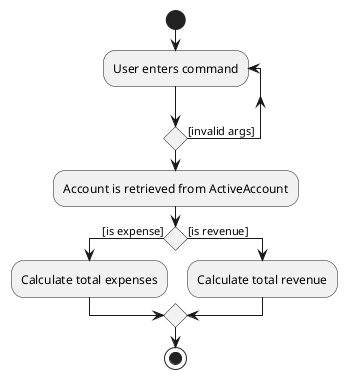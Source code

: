 @startuml

start
repeat :User enters command;
repeat  while () is ([invalid args])
'Since the beta syntax does not support placing the condition outside the
'diamond we place it as the true branch instead.
:Account is retrieved from ActiveAccount;

if () then ([is expense])
:Calculate total expenses;

else ([is revenue])
:Calculate total revenue;

endif
stop

@enduml

